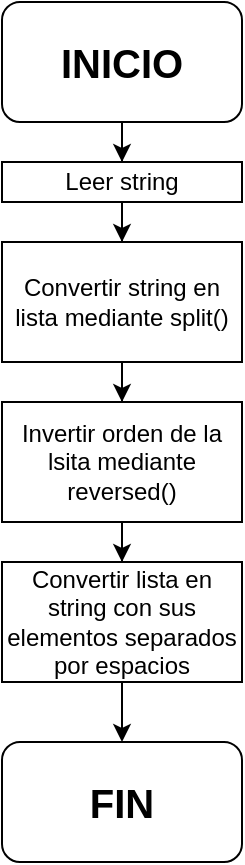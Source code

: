 <mxfile version="14.6.13" type="device"><diagram id="nB8V2eND5fC73sdK7tAi" name="Página-1"><mxGraphModel dx="1086" dy="806" grid="1" gridSize="10" guides="1" tooltips="1" connect="1" arrows="1" fold="1" page="1" pageScale="1" pageWidth="827" pageHeight="1169" math="0" shadow="0"><root><mxCell id="0"/><mxCell id="1" parent="0"/><mxCell id="KRnPs99YBC9raDQIOqao-12" style="edgeStyle=orthogonalEdgeStyle;rounded=0;orthogonalLoop=1;jettySize=auto;html=1;entryX=0.5;entryY=0;entryDx=0;entryDy=0;" edge="1" parent="1" source="KRnPs99YBC9raDQIOqao-2" target="KRnPs99YBC9raDQIOqao-4"><mxGeometry relative="1" as="geometry"/></mxCell><mxCell id="KRnPs99YBC9raDQIOqao-2" value="&lt;b&gt;&lt;font style=&quot;font-size: 20px&quot;&gt;INICIO&lt;/font&gt;&lt;/b&gt;" style="rounded=1;whiteSpace=wrap;html=1;" vertex="1" parent="1"><mxGeometry x="350" y="410" width="120" height="60" as="geometry"/></mxCell><mxCell id="KRnPs99YBC9raDQIOqao-3" value="&lt;b&gt;&lt;font style=&quot;font-size: 20px&quot;&gt;FIN&lt;/font&gt;&lt;/b&gt;" style="rounded=1;whiteSpace=wrap;html=1;" vertex="1" parent="1"><mxGeometry x="350" y="780" width="120" height="60" as="geometry"/></mxCell><mxCell id="KRnPs99YBC9raDQIOqao-11" style="edgeStyle=orthogonalEdgeStyle;rounded=0;orthogonalLoop=1;jettySize=auto;html=1;entryX=0.5;entryY=0;entryDx=0;entryDy=0;" edge="1" parent="1" source="KRnPs99YBC9raDQIOqao-4" target="KRnPs99YBC9raDQIOqao-5"><mxGeometry relative="1" as="geometry"/></mxCell><mxCell id="KRnPs99YBC9raDQIOqao-4" value="Leer string" style="rounded=0;whiteSpace=wrap;html=1;" vertex="1" parent="1"><mxGeometry x="350" y="490" width="120" height="20" as="geometry"/></mxCell><mxCell id="KRnPs99YBC9raDQIOqao-10" style="edgeStyle=orthogonalEdgeStyle;rounded=0;orthogonalLoop=1;jettySize=auto;html=1;entryX=0.5;entryY=0;entryDx=0;entryDy=0;" edge="1" parent="1" source="KRnPs99YBC9raDQIOqao-5" target="KRnPs99YBC9raDQIOqao-6"><mxGeometry relative="1" as="geometry"/></mxCell><mxCell id="KRnPs99YBC9raDQIOqao-5" value="Convertir string en lista mediante split()" style="rounded=0;whiteSpace=wrap;html=1;" vertex="1" parent="1"><mxGeometry x="350" y="530" width="120" height="60" as="geometry"/></mxCell><mxCell id="KRnPs99YBC9raDQIOqao-9" style="edgeStyle=orthogonalEdgeStyle;rounded=0;orthogonalLoop=1;jettySize=auto;html=1;entryX=0.5;entryY=0;entryDx=0;entryDy=0;" edge="1" parent="1" source="KRnPs99YBC9raDQIOqao-6" target="KRnPs99YBC9raDQIOqao-7"><mxGeometry relative="1" as="geometry"/></mxCell><mxCell id="KRnPs99YBC9raDQIOqao-6" value="Invertir orden de la lsita mediante reversed()" style="rounded=0;whiteSpace=wrap;html=1;" vertex="1" parent="1"><mxGeometry x="350" y="610" width="120" height="60" as="geometry"/></mxCell><mxCell id="KRnPs99YBC9raDQIOqao-8" style="edgeStyle=orthogonalEdgeStyle;rounded=0;orthogonalLoop=1;jettySize=auto;html=1;entryX=0.5;entryY=0;entryDx=0;entryDy=0;" edge="1" parent="1" source="KRnPs99YBC9raDQIOqao-7" target="KRnPs99YBC9raDQIOqao-3"><mxGeometry relative="1" as="geometry"/></mxCell><mxCell id="KRnPs99YBC9raDQIOqao-7" value="Convertir lista en string con sus elementos separados por espacios" style="rounded=0;whiteSpace=wrap;html=1;" vertex="1" parent="1"><mxGeometry x="350" y="690" width="120" height="60" as="geometry"/></mxCell></root></mxGraphModel></diagram></mxfile>
